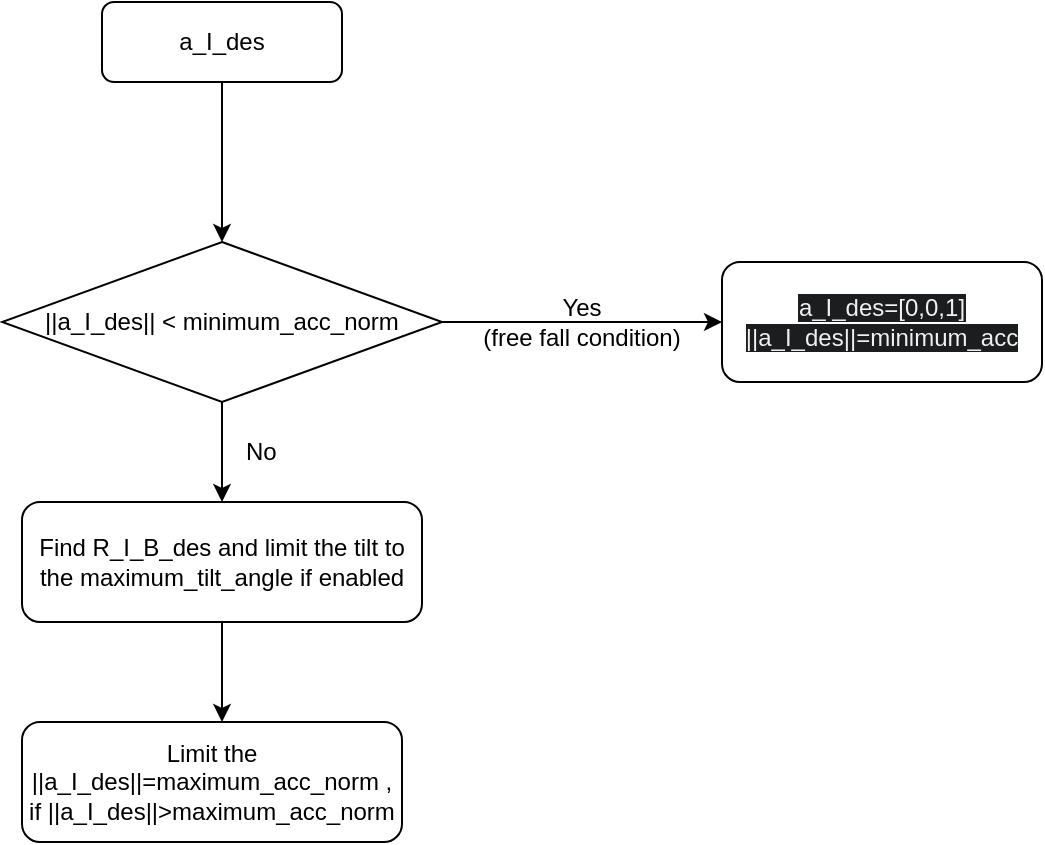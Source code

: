<mxfile version="24.7.17">
  <diagram name="Page-1" id="Y0qvfxktJ9oGuiPsixqD">
    <mxGraphModel dx="993" dy="635" grid="1" gridSize="10" guides="1" tooltips="1" connect="1" arrows="1" fold="1" page="1" pageScale="1" pageWidth="850" pageHeight="1100" math="0" shadow="0">
      <root>
        <mxCell id="0" />
        <mxCell id="1" parent="0" />
        <mxCell id="uXnfBSz6ouNfXHYRWdAv-2" style="edgeStyle=orthogonalEdgeStyle;rounded=0;orthogonalLoop=1;jettySize=auto;html=1;exitX=0.5;exitY=1;exitDx=0;exitDy=0;" edge="1" parent="1" source="uXnfBSz6ouNfXHYRWdAv-1">
          <mxGeometry relative="1" as="geometry">
            <mxPoint x="210" y="200" as="targetPoint" />
          </mxGeometry>
        </mxCell>
        <mxCell id="uXnfBSz6ouNfXHYRWdAv-1" value="a_I_des" style="rounded=1;whiteSpace=wrap;html=1;" vertex="1" parent="1">
          <mxGeometry x="150" y="80" width="120" height="40" as="geometry" />
        </mxCell>
        <mxCell id="uXnfBSz6ouNfXHYRWdAv-5" style="edgeStyle=orthogonalEdgeStyle;rounded=0;orthogonalLoop=1;jettySize=auto;html=1;exitX=1;exitY=0.5;exitDx=0;exitDy=0;entryX=0;entryY=0.5;entryDx=0;entryDy=0;" edge="1" parent="1" source="uXnfBSz6ouNfXHYRWdAv-3" target="uXnfBSz6ouNfXHYRWdAv-4">
          <mxGeometry relative="1" as="geometry" />
        </mxCell>
        <mxCell id="uXnfBSz6ouNfXHYRWdAv-10" style="edgeStyle=orthogonalEdgeStyle;rounded=0;orthogonalLoop=1;jettySize=auto;html=1;exitX=0.5;exitY=1;exitDx=0;exitDy=0;entryX=0.5;entryY=0;entryDx=0;entryDy=0;" edge="1" parent="1" source="uXnfBSz6ouNfXHYRWdAv-3" target="uXnfBSz6ouNfXHYRWdAv-8">
          <mxGeometry relative="1" as="geometry" />
        </mxCell>
        <mxCell id="uXnfBSz6ouNfXHYRWdAv-3" value="||a_I_des|| &amp;lt; minimum_acc_norm" style="rhombus;whiteSpace=wrap;html=1;" vertex="1" parent="1">
          <mxGeometry x="100" y="200" width="220" height="80" as="geometry" />
        </mxCell>
        <mxCell id="uXnfBSz6ouNfXHYRWdAv-4" value="&lt;span style=&quot;forced-color-adjust: none; border-color: rgb(0, 0, 0); color: rgb(240, 240, 240); font-family: Helvetica; font-size: 12px; font-style: normal; font-variant-ligatures: normal; font-variant-caps: normal; font-weight: 400; letter-spacing: normal; orphans: 2; text-indent: 0px; text-transform: none; widows: 2; word-spacing: 0px; -webkit-text-stroke-width: 0px; white-space: normal; text-decoration-thickness: initial; text-decoration-style: initial; text-decoration-color: initial; text-align: center; background-color: rgb(27, 29, 30); float: none; display: inline !important;&quot;&gt;a_I_des=[0,0,1]&lt;br style=&quot;forced-color-adjust: none; border-color: rgb(0, 0, 0);&quot;&gt;||&lt;/span&gt;&lt;span style=&quot;forced-color-adjust: none; border-color: rgb(0, 0, 0); color: rgb(240, 240, 240); font-family: Helvetica; font-size: 12px; font-style: normal; font-variant-ligatures: normal; font-variant-caps: normal; font-weight: 400; letter-spacing: normal; orphans: 2; text-indent: 0px; text-transform: none; widows: 2; word-spacing: 0px; -webkit-text-stroke-width: 0px; white-space: normal; background-color: rgb(27, 29, 30); text-decoration-thickness: initial; text-decoration-style: initial; text-decoration-color: initial; text-align: center;&quot;&gt;a_I_des||=&lt;/span&gt;&lt;span style=&quot;forced-color-adjust: none; border-color: rgb(0, 0, 0); color: rgb(240, 240, 240); font-family: Helvetica; font-size: 12px; font-style: normal; font-variant-ligatures: normal; font-variant-caps: normal; font-weight: 400; letter-spacing: normal; orphans: 2; text-indent: 0px; text-transform: none; widows: 2; word-spacing: 0px; -webkit-text-stroke-width: 0px; white-space: normal; background-color: rgb(27, 29, 30); text-decoration-thickness: initial; text-decoration-style: initial; text-decoration-color: initial; text-align: center;&quot;&gt;minimum_acc&lt;/span&gt;" style="rounded=1;whiteSpace=wrap;html=1;" vertex="1" parent="1">
          <mxGeometry x="460" y="210" width="160" height="60" as="geometry" />
        </mxCell>
        <mxCell id="uXnfBSz6ouNfXHYRWdAv-6" value="Yes&lt;div&gt;(free fall condition)&lt;/div&gt;" style="text;html=1;align=center;verticalAlign=middle;whiteSpace=wrap;rounded=0;" vertex="1" parent="1">
          <mxGeometry x="330" y="225" width="120" height="30" as="geometry" />
        </mxCell>
        <mxCell id="uXnfBSz6ouNfXHYRWdAv-11" style="edgeStyle=orthogonalEdgeStyle;rounded=0;orthogonalLoop=1;jettySize=auto;html=1;exitX=0.5;exitY=1;exitDx=0;exitDy=0;" edge="1" parent="1" source="uXnfBSz6ouNfXHYRWdAv-8">
          <mxGeometry relative="1" as="geometry">
            <mxPoint x="210" y="440" as="targetPoint" />
          </mxGeometry>
        </mxCell>
        <mxCell id="uXnfBSz6ouNfXHYRWdAv-8" value="Find R_I_B_des and limit the tilt to the maximum_tilt_angle if enabled" style="rounded=1;whiteSpace=wrap;html=1;" vertex="1" parent="1">
          <mxGeometry x="110" y="330" width="200" height="60" as="geometry" />
        </mxCell>
        <mxCell id="uXnfBSz6ouNfXHYRWdAv-9" value="No" style="text;html=1;align=left;verticalAlign=middle;whiteSpace=wrap;rounded=0;" vertex="1" parent="1">
          <mxGeometry x="220" y="290" width="60" height="30" as="geometry" />
        </mxCell>
        <mxCell id="uXnfBSz6ouNfXHYRWdAv-12" value="Limit the ||a_I_des||=maximum_acc_norm , if ||a_I_des||&amp;gt;maximum_acc_norm" style="rounded=1;whiteSpace=wrap;html=1;" vertex="1" parent="1">
          <mxGeometry x="110" y="440" width="190" height="60" as="geometry" />
        </mxCell>
      </root>
    </mxGraphModel>
  </diagram>
</mxfile>
